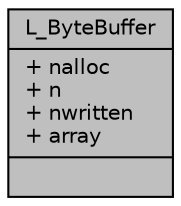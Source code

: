 digraph "L_ByteBuffer"
{
 // LATEX_PDF_SIZE
  edge [fontname="Helvetica",fontsize="10",labelfontname="Helvetica",labelfontsize="10"];
  node [fontname="Helvetica",fontsize="10",shape=record];
  Node1 [label="{L_ByteBuffer\n|+ nalloc\l+ n\l+ nwritten\l+ array\l|}",height=0.2,width=0.4,color="black", fillcolor="grey75", style="filled", fontcolor="black",tooltip=" "];
}
